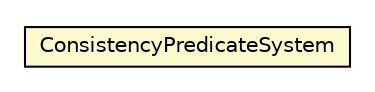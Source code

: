 #!/usr/local/bin/dot
#
# Class diagram 
# Generated by UMLGraph version 5.1 (http://www.umlgraph.org/)
#

digraph G {
	edge [fontname="Helvetica",fontsize=10,labelfontname="Helvetica",labelfontsize=10];
	node [fontname="Helvetica",fontsize=10,shape=plaintext];
	nodesep=0.25;
	ranksep=0.5;
	// pt.ist.fenixframework.consistencyPredicates.ConsistencyPredicateSystem
	c88038 [label=<<table title="pt.ist.fenixframework.consistencyPredicates.ConsistencyPredicateSystem" border="0" cellborder="1" cellspacing="0" cellpadding="2" port="p" bgcolor="lemonChiffon" href="./ConsistencyPredicateSystem.html">
		<tr><td><table border="0" cellspacing="0" cellpadding="1">
<tr><td align="center" balign="center"> ConsistencyPredicateSystem </td></tr>
		</table></td></tr>
		</table>>, fontname="Helvetica", fontcolor="black", fontsize=10.0];
}

